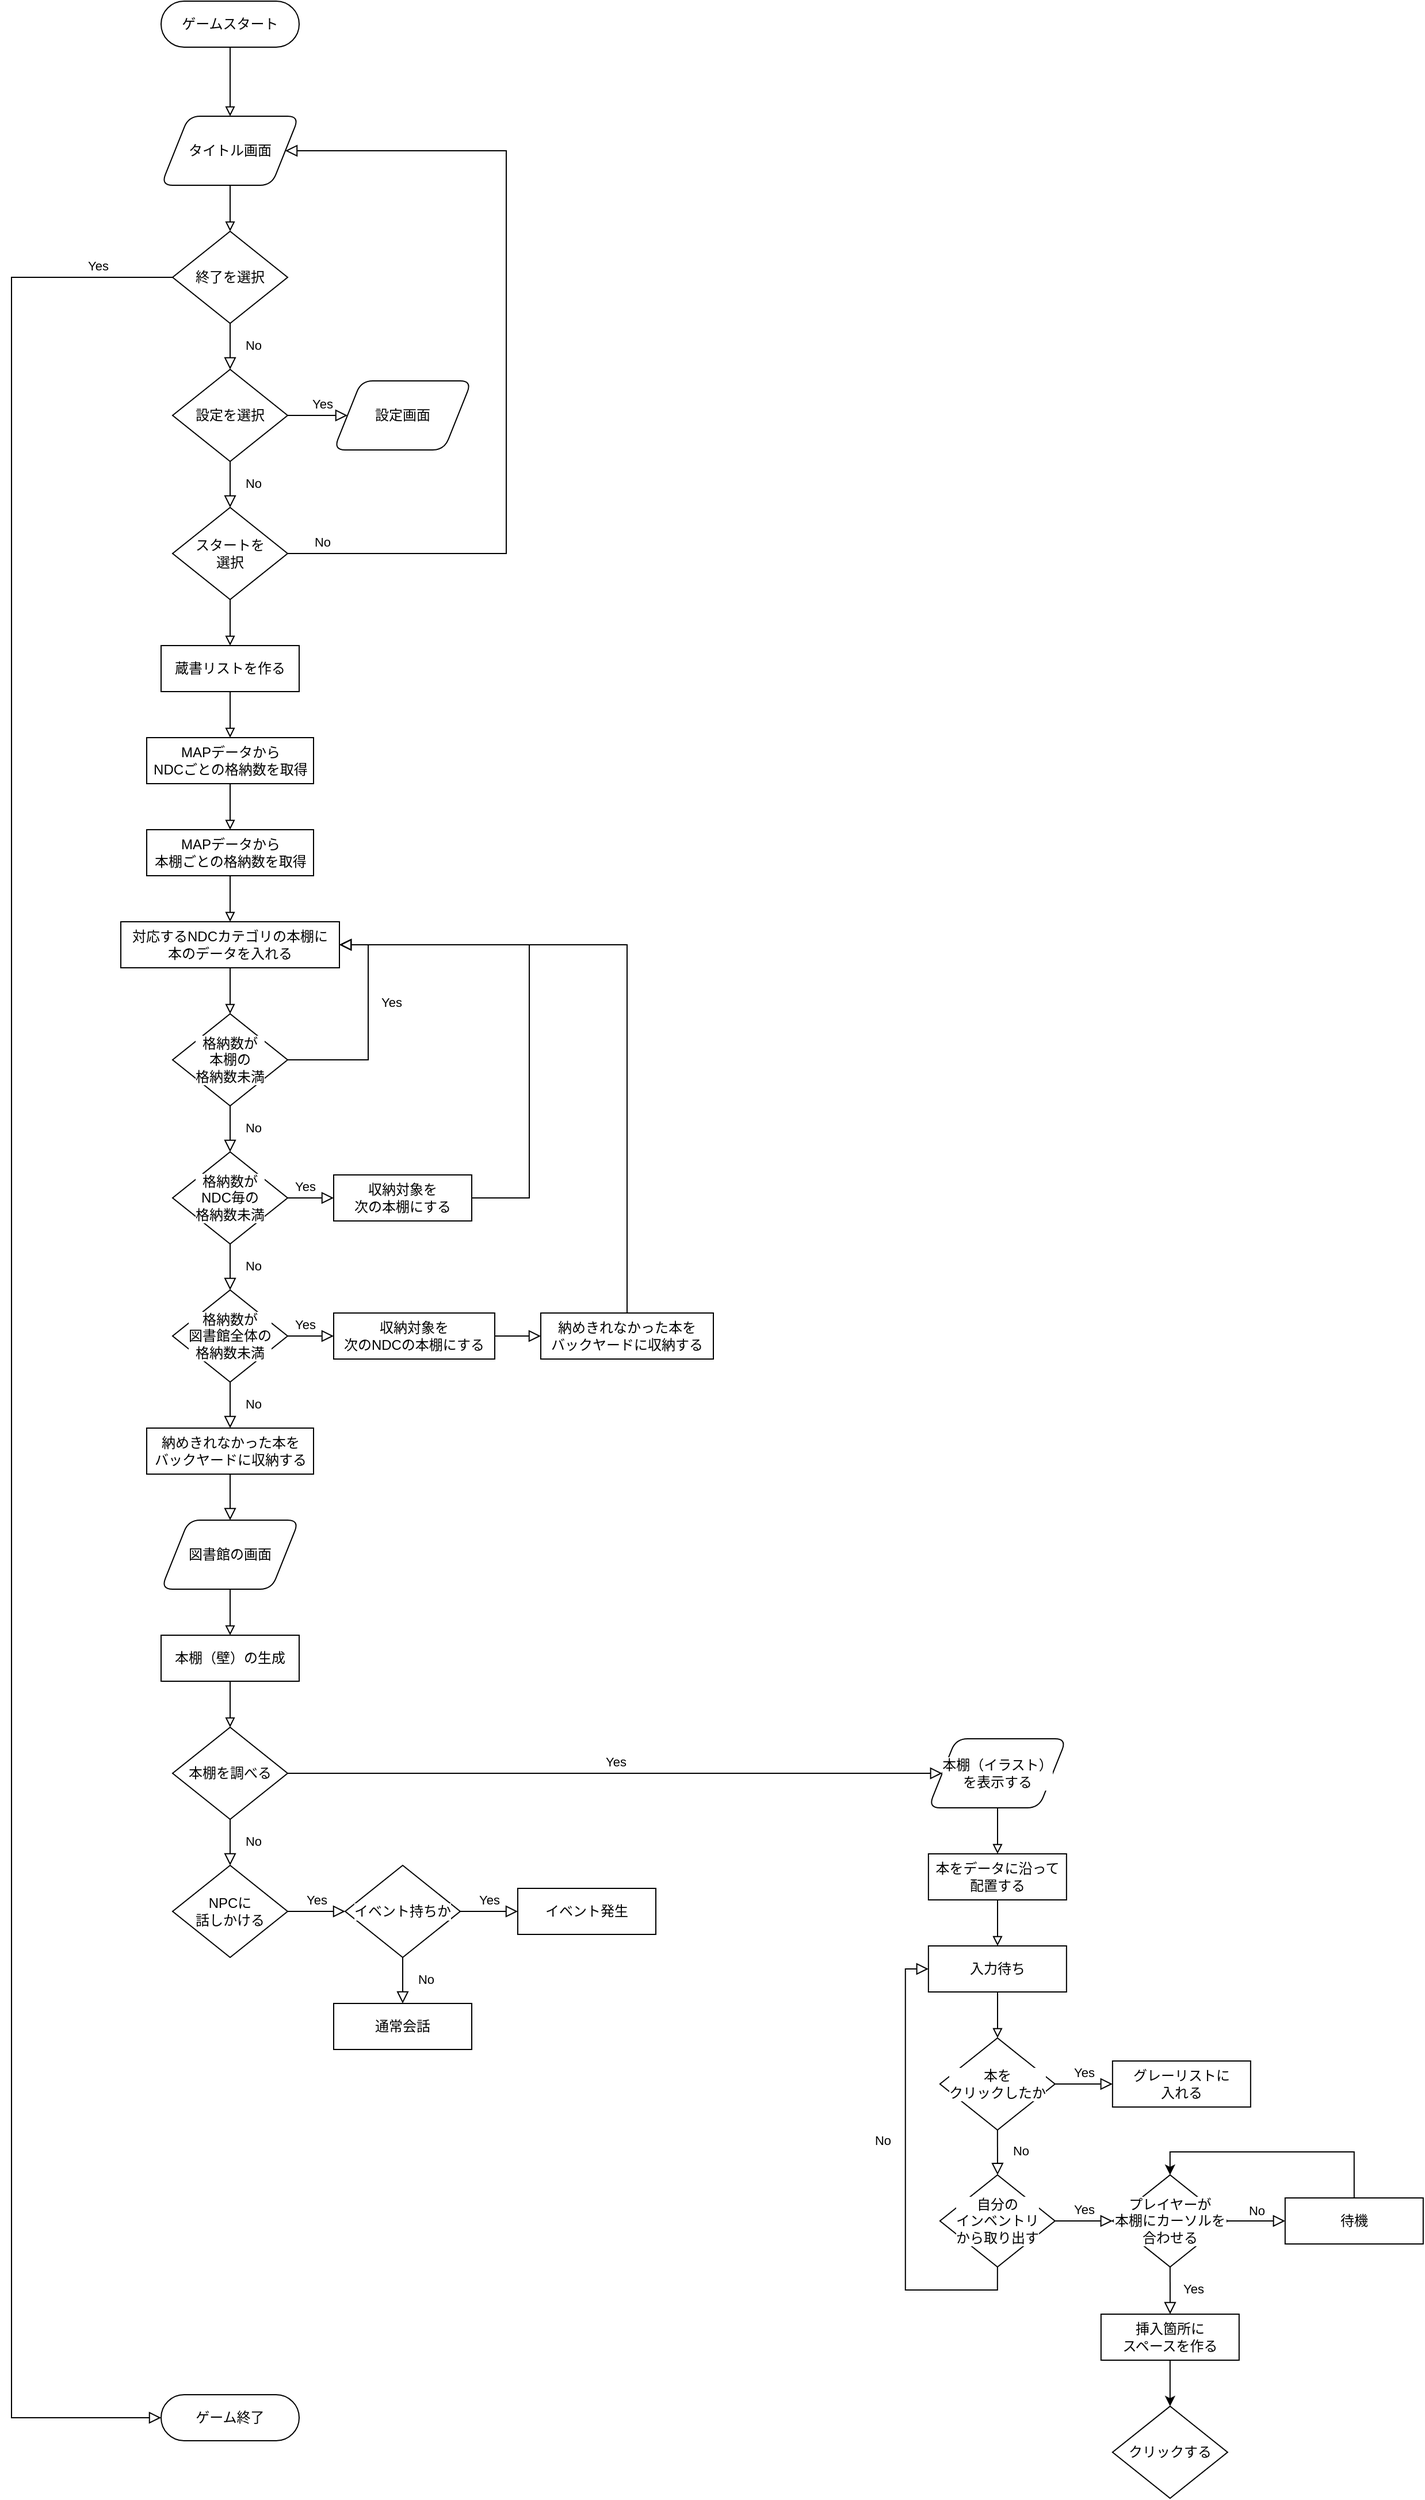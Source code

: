 <mxfile version="28.2.0">
  <diagram id="C5RBs43oDa-KdzZeNtuy" name="Page-1">
    <mxGraphModel grid="1" page="1" gridSize="10" guides="1" tooltips="1" connect="1" arrows="1" fold="1" pageScale="1" pageWidth="827" pageHeight="1169" background="none" math="0" shadow="0">
      <root>
        <mxCell id="WIyWlLk6GJQsqaUBKTNV-0" />
        <mxCell id="WIyWlLk6GJQsqaUBKTNV-1" parent="WIyWlLk6GJQsqaUBKTNV-0" />
        <mxCell id="UCGPzdaPRjbpdUpxFMsG-38" style="edgeStyle=elbowEdgeStyle;shape=connector;rounded=0;orthogonalLoop=1;jettySize=auto;html=1;entryX=0.5;entryY=0;entryDx=0;entryDy=0;strokeColor=default;align=center;verticalAlign=middle;fontFamily=Helvetica;fontSize=12;fontColor=default;labelBackgroundColor=default;endArrow=block;endFill=0;" edge="1" parent="WIyWlLk6GJQsqaUBKTNV-1" source="UCGPzdaPRjbpdUpxFMsG-33" target="UCGPzdaPRjbpdUpxFMsG-37">
          <mxGeometry relative="1" as="geometry" />
        </mxCell>
        <mxCell id="UCGPzdaPRjbpdUpxFMsG-33" value="ゲームスタート" style="html=1;dashed=0;whiteSpace=wrap;shape=mxgraph.dfd.start;rounded=1;strokeColor=default;align=center;verticalAlign=middle;fontFamily=Helvetica;fontSize=12;fontColor=default;fillColor=default;" vertex="1" parent="WIyWlLk6GJQsqaUBKTNV-1">
          <mxGeometry x="180" y="40" width="120" height="40" as="geometry" />
        </mxCell>
        <mxCell id="UCGPzdaPRjbpdUpxFMsG-40" style="edgeStyle=elbowEdgeStyle;shape=connector;rounded=0;orthogonalLoop=1;jettySize=auto;html=1;entryX=0.5;entryY=0;entryDx=0;entryDy=0;strokeColor=default;align=center;verticalAlign=middle;fontFamily=Helvetica;fontSize=12;fontColor=default;labelBackgroundColor=default;endArrow=block;endFill=0;" edge="1" parent="WIyWlLk6GJQsqaUBKTNV-1" source="UCGPzdaPRjbpdUpxFMsG-37" target="UCGPzdaPRjbpdUpxFMsG-39">
          <mxGeometry relative="1" as="geometry" />
        </mxCell>
        <mxCell id="UCGPzdaPRjbpdUpxFMsG-37" value="タイトル画面" style="shape=parallelogram;perimeter=parallelogramPerimeter;whiteSpace=wrap;html=1;dashed=0;rounded=1;strokeColor=default;align=center;verticalAlign=middle;fontFamily=Helvetica;fontSize=12;fontColor=default;fillColor=default;" vertex="1" parent="WIyWlLk6GJQsqaUBKTNV-1">
          <mxGeometry x="180" y="140" width="120" height="60" as="geometry" />
        </mxCell>
        <mxCell id="UCGPzdaPRjbpdUpxFMsG-39" value="終了を選択" style="shape=rhombus;html=1;dashed=0;whiteSpace=wrap;perimeter=rhombusPerimeter;rounded=0;strokeColor=default;align=center;verticalAlign=middle;fontFamily=Helvetica;fontSize=12;fontColor=default;fillColor=default;" vertex="1" parent="WIyWlLk6GJQsqaUBKTNV-1">
          <mxGeometry x="190" y="240" width="100" height="80" as="geometry" />
        </mxCell>
        <mxCell id="UCGPzdaPRjbpdUpxFMsG-46" value="Yes" style="rounded=0;html=1;jettySize=auto;orthogonalLoop=1;fontSize=11;endArrow=block;endFill=0;endSize=8;strokeWidth=1;shadow=0;labelBackgroundColor=none;edgeStyle=elbowEdgeStyle;spacing=0;strokeColor=default;align=center;verticalAlign=middle;fontFamily=Helvetica;fontColor=default;exitX=0;exitY=0.5;exitDx=0;exitDy=0;entryX=0;entryY=0.5;entryDx=0;entryDy=0;entryPerimeter=0;" edge="1" parent="WIyWlLk6GJQsqaUBKTNV-1" source="UCGPzdaPRjbpdUpxFMsG-39" target="UCGPzdaPRjbpdUpxFMsG-47">
          <mxGeometry x="-0.939" y="-10" relative="1" as="geometry">
            <mxPoint as="offset" />
            <mxPoint x="100" y="300" as="sourcePoint" />
            <mxPoint x="100" y="470" as="targetPoint" />
            <Array as="points">
              <mxPoint x="50" y="720" />
            </Array>
          </mxGeometry>
        </mxCell>
        <mxCell id="UCGPzdaPRjbpdUpxFMsG-47" value="ゲーム終了" style="html=1;dashed=0;whiteSpace=wrap;shape=mxgraph.dfd.start;rounded=1;strokeColor=default;align=center;verticalAlign=middle;fontFamily=Helvetica;fontSize=12;fontColor=default;fillColor=default;" vertex="1" parent="WIyWlLk6GJQsqaUBKTNV-1">
          <mxGeometry x="180" y="2120" width="120" height="40" as="geometry" />
        </mxCell>
        <mxCell id="UCGPzdaPRjbpdUpxFMsG-48" value="設定を選択" style="shape=rhombus;html=1;dashed=0;whiteSpace=wrap;perimeter=rhombusPerimeter;rounded=0;strokeColor=default;align=center;verticalAlign=middle;fontFamily=Helvetica;fontSize=12;fontColor=default;fillColor=default;labelBackgroundColor=default;" vertex="1" parent="WIyWlLk6GJQsqaUBKTNV-1">
          <mxGeometry x="190" y="360" width="100" height="80" as="geometry" />
        </mxCell>
        <mxCell id="UCGPzdaPRjbpdUpxFMsG-49" value="No" style="rounded=0;html=1;jettySize=auto;orthogonalLoop=1;fontSize=11;endArrow=block;endFill=0;endSize=8;strokeWidth=1;shadow=0;labelBackgroundColor=none;edgeStyle=elbowEdgeStyle;spacing=0;strokeColor=default;align=center;verticalAlign=middle;fontFamily=Helvetica;fontColor=default;exitX=0.5;exitY=1;exitDx=0;exitDy=0;entryX=0.5;entryY=0;entryDx=0;entryDy=0;" edge="1" parent="WIyWlLk6GJQsqaUBKTNV-1" source="UCGPzdaPRjbpdUpxFMsG-39" target="UCGPzdaPRjbpdUpxFMsG-48">
          <mxGeometry x="-0.059" y="20" relative="1" as="geometry">
            <mxPoint as="offset" />
            <mxPoint x="360" y="310" as="sourcePoint" />
            <mxPoint x="360" y="480" as="targetPoint" />
            <Array as="points">
              <mxPoint x="240" y="340" />
            </Array>
          </mxGeometry>
        </mxCell>
        <mxCell id="UCGPzdaPRjbpdUpxFMsG-50" value="設定画面" style="shape=parallelogram;perimeter=parallelogramPerimeter;whiteSpace=wrap;html=1;dashed=0;rounded=1;strokeColor=default;align=center;verticalAlign=middle;fontFamily=Helvetica;fontSize=12;fontColor=default;fillColor=default;labelBackgroundColor=default;" vertex="1" parent="WIyWlLk6GJQsqaUBKTNV-1">
          <mxGeometry x="330" y="370" width="120" height="60" as="geometry" />
        </mxCell>
        <mxCell id="UCGPzdaPRjbpdUpxFMsG-51" value="Yes" style="rounded=0;html=1;jettySize=auto;orthogonalLoop=1;fontSize=11;endArrow=block;endFill=0;endSize=8;strokeWidth=1;shadow=0;labelBackgroundColor=none;edgeStyle=elbowEdgeStyle;spacing=0;strokeColor=default;align=center;verticalAlign=middle;fontFamily=Helvetica;fontColor=default;exitX=1;exitY=0.5;exitDx=0;exitDy=0;entryX=0;entryY=0.5;entryDx=0;entryDy=0;" edge="1" parent="WIyWlLk6GJQsqaUBKTNV-1" source="UCGPzdaPRjbpdUpxFMsG-48" target="UCGPzdaPRjbpdUpxFMsG-50">
          <mxGeometry x="0.154" y="10" relative="1" as="geometry">
            <mxPoint as="offset" />
            <mxPoint x="360" y="310" as="sourcePoint" />
            <mxPoint x="360" y="480" as="targetPoint" />
            <Array as="points" />
          </mxGeometry>
        </mxCell>
        <mxCell id="dMA6l-um9LlwjnxPnwSW-5" style="edgeStyle=orthogonalEdgeStyle;rounded=0;orthogonalLoop=1;jettySize=auto;html=1;entryX=0.5;entryY=0;entryDx=0;entryDy=0;endArrow=block;endFill=0;" edge="1" parent="WIyWlLk6GJQsqaUBKTNV-1" source="UCGPzdaPRjbpdUpxFMsG-52" target="dMA6l-um9LlwjnxPnwSW-0">
          <mxGeometry relative="1" as="geometry" />
        </mxCell>
        <mxCell id="UCGPzdaPRjbpdUpxFMsG-52" value="スタートを&lt;div&gt;選択&lt;/div&gt;" style="shape=rhombus;html=1;dashed=0;whiteSpace=wrap;perimeter=rhombusPerimeter;rounded=0;strokeColor=default;align=center;verticalAlign=middle;fontFamily=Helvetica;fontSize=12;fontColor=default;fillColor=default;labelBackgroundColor=default;" vertex="1" parent="WIyWlLk6GJQsqaUBKTNV-1">
          <mxGeometry x="190" y="480" width="100" height="80" as="geometry" />
        </mxCell>
        <mxCell id="UCGPzdaPRjbpdUpxFMsG-53" value="No" style="rounded=0;html=1;jettySize=auto;orthogonalLoop=1;fontSize=11;endArrow=block;endFill=0;endSize=8;strokeWidth=1;shadow=0;labelBackgroundColor=none;edgeStyle=elbowEdgeStyle;spacing=0;strokeColor=default;align=center;verticalAlign=middle;fontFamily=Helvetica;fontColor=default;exitX=0.5;exitY=1;exitDx=0;exitDy=0;entryX=0.5;entryY=0;entryDx=0;entryDy=0;" edge="1" parent="WIyWlLk6GJQsqaUBKTNV-1" source="UCGPzdaPRjbpdUpxFMsG-48" target="UCGPzdaPRjbpdUpxFMsG-52">
          <mxGeometry x="-0.059" y="20" relative="1" as="geometry">
            <mxPoint as="offset" />
            <mxPoint x="180" y="480" as="sourcePoint" />
            <mxPoint x="180" y="650" as="targetPoint" />
            <Array as="points">
              <mxPoint x="240" y="460" />
            </Array>
          </mxGeometry>
        </mxCell>
        <mxCell id="UCGPzdaPRjbpdUpxFMsG-54" value="No" style="rounded=0;html=1;jettySize=auto;orthogonalLoop=1;fontSize=11;endArrow=block;endFill=0;endSize=8;strokeWidth=1;shadow=0;labelBackgroundColor=none;edgeStyle=elbowEdgeStyle;spacing=0;strokeColor=default;align=center;verticalAlign=middle;fontFamily=Helvetica;fontColor=default;exitX=1;exitY=0.5;exitDx=0;exitDy=0;entryX=1;entryY=0.5;entryDx=0;entryDy=0;" edge="1" parent="WIyWlLk6GJQsqaUBKTNV-1" source="UCGPzdaPRjbpdUpxFMsG-52" target="UCGPzdaPRjbpdUpxFMsG-37">
          <mxGeometry x="-0.918" y="10" relative="1" as="geometry">
            <mxPoint as="offset" />
            <mxPoint x="413" y="530" as="sourcePoint" />
            <mxPoint x="413" y="700" as="targetPoint" />
            <Array as="points">
              <mxPoint x="480" y="360" />
            </Array>
          </mxGeometry>
        </mxCell>
        <mxCell id="UCGPzdaPRjbpdUpxFMsG-58" style="edgeStyle=elbowEdgeStyle;shape=connector;rounded=0;orthogonalLoop=1;jettySize=auto;html=1;entryX=0.5;entryY=0;entryDx=0;entryDy=0;strokeColor=default;align=center;verticalAlign=middle;fontFamily=Helvetica;fontSize=12;fontColor=default;labelBackgroundColor=default;endArrow=block;endFill=0;" edge="1" parent="WIyWlLk6GJQsqaUBKTNV-1" source="UCGPzdaPRjbpdUpxFMsG-56" target="Vfz-lq0GeKyMY03_MZTZ-3">
          <mxGeometry relative="1" as="geometry">
            <mxPoint x="240" y="1460" as="targetPoint" />
          </mxGeometry>
        </mxCell>
        <mxCell id="UCGPzdaPRjbpdUpxFMsG-56" value="図書館の画面" style="shape=parallelogram;perimeter=parallelogramPerimeter;whiteSpace=wrap;html=1;dashed=0;rounded=1;strokeColor=default;align=center;verticalAlign=middle;fontFamily=Helvetica;fontSize=12;fontColor=default;fillColor=default;labelBackgroundColor=default;" vertex="1" parent="WIyWlLk6GJQsqaUBKTNV-1">
          <mxGeometry x="180" y="1360" width="120" height="60" as="geometry" />
        </mxCell>
        <mxCell id="Vfz-lq0GeKyMY03_MZTZ-5" style="edgeStyle=elbowEdgeStyle;shape=connector;rounded=0;orthogonalLoop=1;jettySize=auto;html=1;strokeColor=default;align=center;verticalAlign=middle;fontFamily=Helvetica;fontSize=11;fontColor=default;labelBackgroundColor=default;endArrow=block;endFill=0;entryX=0.5;entryY=0;entryDx=0;entryDy=0;" edge="1" parent="WIyWlLk6GJQsqaUBKTNV-1" source="Vfz-lq0GeKyMY03_MZTZ-3" target="Vfz-lq0GeKyMY03_MZTZ-16">
          <mxGeometry relative="1" as="geometry">
            <mxPoint x="240" y="1540" as="targetPoint" />
          </mxGeometry>
        </mxCell>
        <mxCell id="Vfz-lq0GeKyMY03_MZTZ-3" value="本棚（壁）の生成" style="html=1;dashed=0;whiteSpace=wrap;rounded=0;strokeColor=default;align=center;verticalAlign=middle;fontFamily=Helvetica;fontSize=12;fontColor=default;fillColor=default;labelBackgroundColor=default;" vertex="1" parent="WIyWlLk6GJQsqaUBKTNV-1">
          <mxGeometry x="180" y="1460" width="120" height="40" as="geometry" />
        </mxCell>
        <mxCell id="Vfz-lq0GeKyMY03_MZTZ-11" value="Yes" style="rounded=0;html=1;jettySize=auto;orthogonalLoop=1;fontSize=11;endArrow=block;endFill=0;endSize=8;strokeWidth=1;shadow=0;labelBackgroundColor=none;edgeStyle=elbowEdgeStyle;spacing=0;strokeColor=default;align=center;verticalAlign=middle;fontFamily=Helvetica;fontColor=default;entryX=0;entryY=0.5;entryDx=0;entryDy=0;exitX=1;exitY=0.5;exitDx=0;exitDy=0;" edge="1" parent="WIyWlLk6GJQsqaUBKTNV-1" source="Vfz-lq0GeKyMY03_MZTZ-16" target="Vfz-lq0GeKyMY03_MZTZ-13">
          <mxGeometry y="10" relative="1" as="geometry">
            <mxPoint as="offset" />
            <mxPoint x="340" y="1590" as="sourcePoint" />
            <mxPoint x="390" y="1590" as="targetPoint" />
            <Array as="points" />
          </mxGeometry>
        </mxCell>
        <mxCell id="Vfz-lq0GeKyMY03_MZTZ-15" style="edgeStyle=elbowEdgeStyle;shape=connector;rounded=0;orthogonalLoop=1;jettySize=auto;html=1;entryX=0.5;entryY=0;entryDx=0;entryDy=0;strokeColor=default;align=center;verticalAlign=middle;fontFamily=Helvetica;fontSize=11;fontColor=default;labelBackgroundColor=default;endArrow=block;endFill=0;" edge="1" parent="WIyWlLk6GJQsqaUBKTNV-1" source="Vfz-lq0GeKyMY03_MZTZ-13" target="Vfz-lq0GeKyMY03_MZTZ-14">
          <mxGeometry relative="1" as="geometry" />
        </mxCell>
        <mxCell id="Vfz-lq0GeKyMY03_MZTZ-13" value="本棚（イラスト）&lt;div&gt;を表示する&lt;/div&gt;" style="shape=parallelogram;perimeter=parallelogramPerimeter;whiteSpace=wrap;html=1;dashed=0;rounded=1;strokeColor=default;align=center;verticalAlign=middle;fontFamily=Helvetica;fontSize=12;fontColor=default;fillColor=default;labelBackgroundColor=default;" vertex="1" parent="WIyWlLk6GJQsqaUBKTNV-1">
          <mxGeometry x="846.93" y="1550" width="120" height="60" as="geometry" />
        </mxCell>
        <mxCell id="Vfz-lq0GeKyMY03_MZTZ-31" style="edgeStyle=elbowEdgeStyle;shape=connector;rounded=0;orthogonalLoop=1;jettySize=auto;html=1;entryX=0.5;entryY=0;entryDx=0;entryDy=0;strokeColor=default;align=center;verticalAlign=middle;fontFamily=Helvetica;fontSize=11;fontColor=default;labelBackgroundColor=default;endArrow=block;endFill=0;" edge="1" parent="WIyWlLk6GJQsqaUBKTNV-1" source="Vfz-lq0GeKyMY03_MZTZ-14" target="Vfz-lq0GeKyMY03_MZTZ-30">
          <mxGeometry relative="1" as="geometry" />
        </mxCell>
        <mxCell id="Vfz-lq0GeKyMY03_MZTZ-14" value="本をデータに沿って&lt;div&gt;配置する&lt;/div&gt;" style="html=1;dashed=0;whiteSpace=wrap;rounded=0;strokeColor=default;align=center;verticalAlign=middle;fontFamily=Helvetica;fontSize=12;fontColor=default;fillColor=default;labelBackgroundColor=default;" vertex="1" parent="WIyWlLk6GJQsqaUBKTNV-1">
          <mxGeometry x="846.93" y="1650" width="120" height="40" as="geometry" />
        </mxCell>
        <mxCell id="Vfz-lq0GeKyMY03_MZTZ-16" value="本棚を調べる" style="shape=rhombus;html=1;dashed=0;whiteSpace=wrap;perimeter=rhombusPerimeter;rounded=0;strokeColor=default;align=center;verticalAlign=middle;fontFamily=Helvetica;fontSize=12;fontColor=default;fillColor=default;labelBackgroundColor=default;" vertex="1" parent="WIyWlLk6GJQsqaUBKTNV-1">
          <mxGeometry x="190" y="1540" width="100" height="80" as="geometry" />
        </mxCell>
        <mxCell id="Vfz-lq0GeKyMY03_MZTZ-22" value="NPCに&lt;div&gt;話しかける&lt;/div&gt;" style="shape=rhombus;html=1;dashed=0;whiteSpace=wrap;perimeter=rhombusPerimeter;rounded=0;strokeColor=default;align=center;verticalAlign=middle;fontFamily=Helvetica;fontSize=12;fontColor=default;fillColor=default;labelBackgroundColor=default;" vertex="1" parent="WIyWlLk6GJQsqaUBKTNV-1">
          <mxGeometry x="190" y="1660" width="100" height="80" as="geometry" />
        </mxCell>
        <mxCell id="Vfz-lq0GeKyMY03_MZTZ-23" value="No" style="rounded=0;html=1;jettySize=auto;orthogonalLoop=1;fontSize=11;endArrow=block;endFill=0;endSize=8;strokeWidth=1;shadow=0;labelBackgroundColor=none;edgeStyle=elbowEdgeStyle;spacing=0;strokeColor=default;align=center;verticalAlign=middle;fontFamily=Helvetica;fontColor=default;exitX=0.5;exitY=1;exitDx=0;exitDy=0;entryX=0.5;entryY=0;entryDx=0;entryDy=0;" edge="1" parent="WIyWlLk6GJQsqaUBKTNV-1" source="Vfz-lq0GeKyMY03_MZTZ-16" target="Vfz-lq0GeKyMY03_MZTZ-22">
          <mxGeometry x="-0.059" y="20" relative="1" as="geometry">
            <mxPoint as="offset" />
            <mxPoint x="280" y="1610" as="sourcePoint" />
            <mxPoint x="280" y="1780" as="targetPoint" />
            <Array as="points">
              <mxPoint x="240" y="1640" />
            </Array>
          </mxGeometry>
        </mxCell>
        <mxCell id="Vfz-lq0GeKyMY03_MZTZ-24" value="イベント持ちか" style="shape=rhombus;html=1;dashed=0;whiteSpace=wrap;perimeter=rhombusPerimeter;rounded=0;strokeColor=default;align=center;verticalAlign=middle;fontFamily=Helvetica;fontSize=12;fontColor=default;fillColor=default;labelBackgroundColor=default;" vertex="1" parent="WIyWlLk6GJQsqaUBKTNV-1">
          <mxGeometry x="340" y="1660" width="100" height="80" as="geometry" />
        </mxCell>
        <mxCell id="Vfz-lq0GeKyMY03_MZTZ-25" value="Yes" style="rounded=0;html=1;jettySize=auto;orthogonalLoop=1;fontSize=11;endArrow=block;endFill=0;endSize=8;strokeWidth=1;shadow=0;labelBackgroundColor=none;edgeStyle=elbowEdgeStyle;spacing=0;strokeColor=default;align=center;verticalAlign=middle;fontFamily=Helvetica;fontColor=default;entryX=0;entryY=0.5;entryDx=0;entryDy=0;exitX=1;exitY=0.5;exitDx=0;exitDy=0;" edge="1" parent="WIyWlLk6GJQsqaUBKTNV-1" source="Vfz-lq0GeKyMY03_MZTZ-22" target="Vfz-lq0GeKyMY03_MZTZ-24">
          <mxGeometry y="10" relative="1" as="geometry">
            <mxPoint as="offset" />
            <mxPoint x="370" y="1700" as="sourcePoint" />
            <mxPoint x="722" y="1700" as="targetPoint" />
            <Array as="points" />
          </mxGeometry>
        </mxCell>
        <mxCell id="Vfz-lq0GeKyMY03_MZTZ-26" value="イベント発生" style="html=1;dashed=0;whiteSpace=wrap;rounded=0;strokeColor=default;align=center;verticalAlign=middle;fontFamily=Helvetica;fontSize=12;fontColor=default;fillColor=default;labelBackgroundColor=default;" vertex="1" parent="WIyWlLk6GJQsqaUBKTNV-1">
          <mxGeometry x="490" y="1680" width="120" height="40" as="geometry" />
        </mxCell>
        <mxCell id="Vfz-lq0GeKyMY03_MZTZ-27" value="Yes" style="rounded=0;html=1;jettySize=auto;orthogonalLoop=1;fontSize=11;endArrow=block;endFill=0;endSize=8;strokeWidth=1;shadow=0;labelBackgroundColor=none;edgeStyle=elbowEdgeStyle;spacing=0;strokeColor=default;align=center;verticalAlign=middle;fontFamily=Helvetica;fontColor=default;entryX=0;entryY=0.5;entryDx=0;entryDy=0;" edge="1" parent="WIyWlLk6GJQsqaUBKTNV-1" source="Vfz-lq0GeKyMY03_MZTZ-24" target="Vfz-lq0GeKyMY03_MZTZ-26">
          <mxGeometry y="10" relative="1" as="geometry">
            <mxPoint as="offset" />
            <mxPoint x="460" y="1890" as="sourcePoint" />
            <mxPoint x="510" y="1890" as="targetPoint" />
            <Array as="points" />
          </mxGeometry>
        </mxCell>
        <mxCell id="Vfz-lq0GeKyMY03_MZTZ-28" value="No" style="rounded=0;html=1;jettySize=auto;orthogonalLoop=1;fontSize=11;endArrow=block;endFill=0;endSize=8;strokeWidth=1;shadow=0;labelBackgroundColor=none;edgeStyle=elbowEdgeStyle;spacing=0;strokeColor=default;align=center;verticalAlign=middle;fontFamily=Helvetica;fontColor=default;exitX=0.5;exitY=1;exitDx=0;exitDy=0;entryX=0.5;entryY=0;entryDx=0;entryDy=0;" edge="1" parent="WIyWlLk6GJQsqaUBKTNV-1" source="Vfz-lq0GeKyMY03_MZTZ-24" target="Vfz-lq0GeKyMY03_MZTZ-29">
          <mxGeometry x="-0.059" y="20" relative="1" as="geometry">
            <mxPoint as="offset" />
            <mxPoint x="600" y="1870" as="sourcePoint" />
            <mxPoint x="600" y="1910" as="targetPoint" />
            <Array as="points" />
          </mxGeometry>
        </mxCell>
        <mxCell id="Vfz-lq0GeKyMY03_MZTZ-29" value="通常会話" style="html=1;dashed=0;whiteSpace=wrap;rounded=0;strokeColor=default;align=center;verticalAlign=middle;fontFamily=Helvetica;fontSize=12;fontColor=default;fillColor=default;labelBackgroundColor=default;" vertex="1" parent="WIyWlLk6GJQsqaUBKTNV-1">
          <mxGeometry x="330" y="1780" width="120" height="40" as="geometry" />
        </mxCell>
        <mxCell id="Vfz-lq0GeKyMY03_MZTZ-33" style="edgeStyle=elbowEdgeStyle;shape=connector;rounded=0;orthogonalLoop=1;jettySize=auto;html=1;entryX=0.5;entryY=0;entryDx=0;entryDy=0;strokeColor=default;align=center;verticalAlign=middle;fontFamily=Helvetica;fontSize=11;fontColor=default;labelBackgroundColor=default;endArrow=block;endFill=0;" edge="1" parent="WIyWlLk6GJQsqaUBKTNV-1" source="Vfz-lq0GeKyMY03_MZTZ-30" target="Vfz-lq0GeKyMY03_MZTZ-32">
          <mxGeometry relative="1" as="geometry" />
        </mxCell>
        <mxCell id="Vfz-lq0GeKyMY03_MZTZ-30" value="入力待ち" style="html=1;dashed=0;whiteSpace=wrap;rounded=0;strokeColor=default;align=center;verticalAlign=middle;fontFamily=Helvetica;fontSize=12;fontColor=default;fillColor=default;labelBackgroundColor=default;" vertex="1" parent="WIyWlLk6GJQsqaUBKTNV-1">
          <mxGeometry x="846.93" y="1730" width="120" height="40" as="geometry" />
        </mxCell>
        <mxCell id="Vfz-lq0GeKyMY03_MZTZ-32" value="本を&lt;div&gt;クリックしたか&lt;/div&gt;" style="shape=rhombus;html=1;dashed=0;whiteSpace=wrap;perimeter=rhombusPerimeter;rounded=0;strokeColor=default;align=center;verticalAlign=middle;fontFamily=Helvetica;fontSize=12;fontColor=default;fillColor=default;labelBackgroundColor=default;" vertex="1" parent="WIyWlLk6GJQsqaUBKTNV-1">
          <mxGeometry x="856.93" y="1810" width="100" height="80" as="geometry" />
        </mxCell>
        <mxCell id="Vfz-lq0GeKyMY03_MZTZ-34" value="Yes" style="rounded=0;html=1;jettySize=auto;orthogonalLoop=1;fontSize=11;endArrow=block;endFill=0;endSize=8;strokeWidth=1;shadow=0;labelBackgroundColor=none;edgeStyle=elbowEdgeStyle;spacing=0;strokeColor=default;align=center;verticalAlign=middle;fontFamily=Helvetica;fontColor=default;exitX=1;exitY=0.5;exitDx=0;exitDy=0;entryX=0;entryY=0.5;entryDx=0;entryDy=0;" edge="1" parent="WIyWlLk6GJQsqaUBKTNV-1" source="Vfz-lq0GeKyMY03_MZTZ-32" target="6JcmAuNUgB5EMldQOZjF-0">
          <mxGeometry y="10" relative="1" as="geometry">
            <mxPoint as="offset" />
            <mxPoint x="966.93" y="1849.5" as="sourcePoint" />
            <mxPoint x="906.93" y="1930" as="targetPoint" />
            <Array as="points" />
          </mxGeometry>
        </mxCell>
        <mxCell id="6JcmAuNUgB5EMldQOZjF-0" value="グレーリストに&lt;div&gt;入れる&lt;/div&gt;" style="html=1;dashed=0;whiteSpace=wrap;rounded=0;strokeColor=default;align=center;verticalAlign=middle;fontFamily=Helvetica;fontSize=12;fontColor=default;fillColor=default;labelBackgroundColor=default;" vertex="1" parent="WIyWlLk6GJQsqaUBKTNV-1">
          <mxGeometry x="1006.93" y="1830" width="120" height="40" as="geometry" />
        </mxCell>
        <mxCell id="6JcmAuNUgB5EMldQOZjF-1" value="自分の&lt;div&gt;インベントリ&lt;/div&gt;&lt;div&gt;から取り出す&lt;/div&gt;" style="shape=rhombus;html=1;dashed=0;whiteSpace=wrap;perimeter=rhombusPerimeter;rounded=0;strokeColor=default;align=center;verticalAlign=middle;fontFamily=Helvetica;fontSize=12;fontColor=default;fillColor=default;labelBackgroundColor=default;" vertex="1" parent="WIyWlLk6GJQsqaUBKTNV-1">
          <mxGeometry x="856.93" y="1929" width="100" height="80" as="geometry" />
        </mxCell>
        <mxCell id="6JcmAuNUgB5EMldQOZjF-2" value="No" style="rounded=0;html=1;jettySize=auto;orthogonalLoop=1;fontSize=11;endArrow=block;endFill=0;endSize=8;strokeWidth=1;shadow=0;labelBackgroundColor=none;edgeStyle=elbowEdgeStyle;spacing=0;strokeColor=default;align=center;verticalAlign=middle;fontFamily=Helvetica;fontColor=default;exitX=0.5;exitY=1;exitDx=0;exitDy=0;" edge="1" parent="WIyWlLk6GJQsqaUBKTNV-1" source="Vfz-lq0GeKyMY03_MZTZ-32" target="6JcmAuNUgB5EMldQOZjF-1">
          <mxGeometry x="-0.059" y="20" relative="1" as="geometry">
            <mxPoint as="offset" />
            <mxPoint x="746.93" y="2010" as="sourcePoint" />
            <mxPoint x="746.93" y="2050" as="targetPoint" />
            <Array as="points" />
          </mxGeometry>
        </mxCell>
        <mxCell id="6JcmAuNUgB5EMldQOZjF-3" value="Yes" style="rounded=0;html=1;jettySize=auto;orthogonalLoop=1;fontSize=11;endArrow=block;endFill=0;endSize=8;strokeWidth=1;shadow=0;labelBackgroundColor=none;edgeStyle=elbowEdgeStyle;spacing=0;strokeColor=default;align=center;verticalAlign=middle;fontFamily=Helvetica;fontColor=default;exitX=1;exitY=0.5;exitDx=0;exitDy=0;entryX=0;entryY=0.5;entryDx=0;entryDy=0;" edge="1" parent="WIyWlLk6GJQsqaUBKTNV-1" source="6JcmAuNUgB5EMldQOZjF-1" target="6JcmAuNUgB5EMldQOZjF-5">
          <mxGeometry y="10" relative="1" as="geometry">
            <mxPoint as="offset" />
            <mxPoint x="1116.93" y="2010" as="sourcePoint" />
            <mxPoint x="1006.93" y="1969" as="targetPoint" />
            <Array as="points" />
          </mxGeometry>
        </mxCell>
        <mxCell id="6JcmAuNUgB5EMldQOZjF-5" value="&lt;span style=&quot;&quot;&gt;プレイヤーが&lt;/span&gt;&lt;div&gt;&lt;span style=&quot;&quot;&gt;本棚にカーソルを合わせる&lt;/span&gt;&lt;/div&gt;" style="shape=rhombus;html=1;dashed=0;whiteSpace=wrap;perimeter=rhombusPerimeter;rounded=0;strokeColor=default;align=center;verticalAlign=middle;fontFamily=Helvetica;fontSize=12;fontColor=default;fillColor=default;labelBackgroundColor=default;" vertex="1" parent="WIyWlLk6GJQsqaUBKTNV-1">
          <mxGeometry x="1006.93" y="1929" width="100" height="80" as="geometry" />
        </mxCell>
        <mxCell id="6JcmAuNUgB5EMldQOZjF-16" style="edgeStyle=orthogonalEdgeStyle;rounded=0;orthogonalLoop=1;jettySize=auto;html=1;entryX=0.5;entryY=0;entryDx=0;entryDy=0;" edge="1" parent="WIyWlLk6GJQsqaUBKTNV-1" source="6JcmAuNUgB5EMldQOZjF-9" target="6JcmAuNUgB5EMldQOZjF-15">
          <mxGeometry relative="1" as="geometry" />
        </mxCell>
        <mxCell id="6JcmAuNUgB5EMldQOZjF-9" value="挿入箇所に&lt;div&gt;スペースを作る&lt;/div&gt;" style="html=1;dashed=0;whiteSpace=wrap;rounded=0;strokeColor=default;align=center;verticalAlign=middle;fontFamily=Helvetica;fontSize=12;fontColor=default;fillColor=default;labelBackgroundColor=default;" vertex="1" parent="WIyWlLk6GJQsqaUBKTNV-1">
          <mxGeometry x="996.93" y="2050" width="120" height="40" as="geometry" />
        </mxCell>
        <mxCell id="6JcmAuNUgB5EMldQOZjF-10" value="Yes" style="rounded=0;html=1;jettySize=auto;orthogonalLoop=1;fontSize=11;endArrow=block;endFill=0;endSize=8;strokeWidth=1;shadow=0;labelBackgroundColor=none;edgeStyle=elbowEdgeStyle;spacing=0;strokeColor=default;align=center;verticalAlign=middle;fontFamily=Helvetica;fontColor=default;exitX=0.5;exitY=1;exitDx=0;exitDy=0;entryX=0.5;entryY=0;entryDx=0;entryDy=0;" edge="1" parent="WIyWlLk6GJQsqaUBKTNV-1" source="6JcmAuNUgB5EMldQOZjF-5" target="6JcmAuNUgB5EMldQOZjF-9">
          <mxGeometry x="-0.059" y="20" relative="1" as="geometry">
            <mxPoint as="offset" />
            <mxPoint x="1056.43" y="2010" as="sourcePoint" />
            <mxPoint x="1056.43" y="2049" as="targetPoint" />
            <Array as="points" />
          </mxGeometry>
        </mxCell>
        <mxCell id="6JcmAuNUgB5EMldQOZjF-11" value="No" style="rounded=0;html=1;jettySize=auto;orthogonalLoop=1;fontSize=11;endArrow=block;endFill=0;endSize=8;strokeWidth=1;shadow=0;labelBackgroundColor=none;edgeStyle=elbowEdgeStyle;spacing=0;strokeColor=default;align=center;verticalAlign=middle;fontFamily=Helvetica;fontColor=default;exitX=1;exitY=0.5;exitDx=0;exitDy=0;entryX=0;entryY=0.5;entryDx=0;entryDy=0;" edge="1" parent="WIyWlLk6GJQsqaUBKTNV-1" source="6JcmAuNUgB5EMldQOZjF-5" target="6JcmAuNUgB5EMldQOZjF-12">
          <mxGeometry y="9" relative="1" as="geometry">
            <mxPoint as="offset" />
            <mxPoint x="1106.93" y="1968.5" as="sourcePoint" />
            <mxPoint x="1156.93" y="1968.5" as="targetPoint" />
            <Array as="points" />
          </mxGeometry>
        </mxCell>
        <mxCell id="6JcmAuNUgB5EMldQOZjF-13" style="edgeStyle=orthogonalEdgeStyle;rounded=0;orthogonalLoop=1;jettySize=auto;html=1;entryX=0.5;entryY=0;entryDx=0;entryDy=0;exitX=0.5;exitY=0;exitDx=0;exitDy=0;" edge="1" parent="WIyWlLk6GJQsqaUBKTNV-1" source="6JcmAuNUgB5EMldQOZjF-12" target="6JcmAuNUgB5EMldQOZjF-5">
          <mxGeometry relative="1" as="geometry">
            <Array as="points">
              <mxPoint x="1216.93" y="1909" />
              <mxPoint x="1056.93" y="1909" />
            </Array>
          </mxGeometry>
        </mxCell>
        <mxCell id="6JcmAuNUgB5EMldQOZjF-12" value="待機" style="html=1;dashed=0;whiteSpace=wrap;rounded=0;strokeColor=default;align=center;verticalAlign=middle;fontFamily=Helvetica;fontSize=12;fontColor=default;fillColor=default;labelBackgroundColor=default;" vertex="1" parent="WIyWlLk6GJQsqaUBKTNV-1">
          <mxGeometry x="1156.93" y="1949" width="120" height="40" as="geometry" />
        </mxCell>
        <mxCell id="6JcmAuNUgB5EMldQOZjF-14" value="No" style="rounded=0;html=1;jettySize=auto;orthogonalLoop=1;fontSize=11;endArrow=block;endFill=0;endSize=8;strokeWidth=1;shadow=0;labelBackgroundColor=none;edgeStyle=orthogonalEdgeStyle;spacing=0;strokeColor=default;align=center;verticalAlign=middle;fontFamily=Helvetica;fontColor=default;exitX=0.5;exitY=1;exitDx=0;exitDy=0;entryX=0;entryY=0.5;entryDx=0;entryDy=0;" edge="1" parent="WIyWlLk6GJQsqaUBKTNV-1" source="6JcmAuNUgB5EMldQOZjF-1" target="Vfz-lq0GeKyMY03_MZTZ-30">
          <mxGeometry x="0.156" y="20" relative="1" as="geometry">
            <mxPoint as="offset" />
            <mxPoint x="1006.93" y="2020" as="sourcePoint" />
            <mxPoint x="726.93" y="2130" as="targetPoint" />
          </mxGeometry>
        </mxCell>
        <mxCell id="6JcmAuNUgB5EMldQOZjF-15" value="クリックする" style="shape=rhombus;html=1;dashed=0;whiteSpace=wrap;perimeter=rhombusPerimeter;rounded=0;strokeColor=default;align=center;verticalAlign=middle;fontFamily=Helvetica;fontSize=12;fontColor=default;fillColor=default;" vertex="1" parent="WIyWlLk6GJQsqaUBKTNV-1">
          <mxGeometry x="1006.93" y="2130" width="100" height="80" as="geometry" />
        </mxCell>
        <mxCell id="dMA6l-um9LlwjnxPnwSW-6" style="edgeStyle=orthogonalEdgeStyle;shape=connector;rounded=0;orthogonalLoop=1;jettySize=auto;html=1;strokeColor=default;align=center;verticalAlign=middle;fontFamily=Helvetica;fontSize=11;fontColor=default;labelBackgroundColor=default;endArrow=block;endFill=0;" edge="1" parent="WIyWlLk6GJQsqaUBKTNV-1" source="dMA6l-um9LlwjnxPnwSW-0" target="dMA6l-um9LlwjnxPnwSW-1">
          <mxGeometry relative="1" as="geometry" />
        </mxCell>
        <mxCell id="dMA6l-um9LlwjnxPnwSW-0" value="蔵書リストを作る" style="html=1;dashed=0;whiteSpace=wrap;rounded=0;strokeColor=default;align=center;verticalAlign=middle;fontFamily=Helvetica;fontSize=12;fontColor=default;fillColor=default;labelBackgroundColor=default;" vertex="1" parent="WIyWlLk6GJQsqaUBKTNV-1">
          <mxGeometry x="180" y="600" width="120" height="40" as="geometry" />
        </mxCell>
        <mxCell id="dMA6l-um9LlwjnxPnwSW-12" style="edgeStyle=orthogonalEdgeStyle;shape=connector;rounded=0;orthogonalLoop=1;jettySize=auto;html=1;strokeColor=default;align=center;verticalAlign=middle;fontFamily=Helvetica;fontSize=11;fontColor=default;labelBackgroundColor=default;endArrow=block;endFill=0;" edge="1" parent="WIyWlLk6GJQsqaUBKTNV-1" source="dMA6l-um9LlwjnxPnwSW-1" target="dMA6l-um9LlwjnxPnwSW-11">
          <mxGeometry relative="1" as="geometry" />
        </mxCell>
        <mxCell id="dMA6l-um9LlwjnxPnwSW-1" value="MAPデータから&lt;div&gt;NDCごとの格納数を取得&lt;/div&gt;" style="html=1;dashed=0;whiteSpace=wrap;rounded=0;strokeColor=default;align=center;verticalAlign=middle;fontFamily=Helvetica;fontSize=12;fontColor=default;fillColor=default;labelBackgroundColor=default;" vertex="1" parent="WIyWlLk6GJQsqaUBKTNV-1">
          <mxGeometry x="167.5" y="680" width="145" height="40" as="geometry" />
        </mxCell>
        <mxCell id="dMA6l-um9LlwjnxPnwSW-15" style="edgeStyle=orthogonalEdgeStyle;shape=connector;rounded=0;orthogonalLoop=1;jettySize=auto;html=1;strokeColor=default;align=center;verticalAlign=middle;fontFamily=Helvetica;fontSize=11;fontColor=default;labelBackgroundColor=default;endArrow=block;endFill=0;" edge="1" parent="WIyWlLk6GJQsqaUBKTNV-1" source="dMA6l-um9LlwjnxPnwSW-2" target="dMA6l-um9LlwjnxPnwSW-14">
          <mxGeometry relative="1" as="geometry" />
        </mxCell>
        <mxCell id="dMA6l-um9LlwjnxPnwSW-2" value="&lt;span style=&quot;background-color: light-dark(#ffffff, var(--ge-dark-color, #121212)); color: light-dark(rgb(0, 0, 0), rgb(255, 255, 255));&quot;&gt;対応するNDCカテゴリの本棚に&lt;/span&gt;&lt;div&gt;&lt;span style=&quot;background-color: light-dark(#ffffff, var(--ge-dark-color, #121212)); color: light-dark(rgb(0, 0, 0), rgb(255, 255, 255));&quot;&gt;本のデータを&lt;/span&gt;&lt;span style=&quot;background-color: light-dark(#ffffff, var(--ge-dark-color, #121212)); color: light-dark(rgb(0, 0, 0), rgb(255, 255, 255));&quot;&gt;入れる&lt;/span&gt;&lt;/div&gt;" style="html=1;dashed=0;whiteSpace=wrap;rounded=0;strokeColor=default;align=center;verticalAlign=middle;fontFamily=Helvetica;fontSize=12;fontColor=default;fillColor=default;labelBackgroundColor=default;" vertex="1" parent="WIyWlLk6GJQsqaUBKTNV-1">
          <mxGeometry x="145" y="840" width="190" height="40" as="geometry" />
        </mxCell>
        <mxCell id="dMA6l-um9LlwjnxPnwSW-4" value="格納数が&lt;div&gt;NDC毎の&lt;/div&gt;&lt;div&gt;格納数未満&lt;/div&gt;" style="shape=rhombus;html=1;dashed=0;whiteSpace=wrap;perimeter=rhombusPerimeter;rounded=0;strokeColor=default;align=center;verticalAlign=middle;fontFamily=Helvetica;fontSize=12;fontColor=default;fillColor=default;labelBackgroundColor=default;" vertex="1" parent="WIyWlLk6GJQsqaUBKTNV-1">
          <mxGeometry x="190" y="1040" width="100" height="80" as="geometry" />
        </mxCell>
        <mxCell id="dMA6l-um9LlwjnxPnwSW-13" style="edgeStyle=orthogonalEdgeStyle;shape=connector;rounded=0;orthogonalLoop=1;jettySize=auto;html=1;strokeColor=default;align=center;verticalAlign=middle;fontFamily=Helvetica;fontSize=11;fontColor=default;labelBackgroundColor=default;endArrow=block;endFill=0;" edge="1" parent="WIyWlLk6GJQsqaUBKTNV-1" source="dMA6l-um9LlwjnxPnwSW-11" target="dMA6l-um9LlwjnxPnwSW-2">
          <mxGeometry relative="1" as="geometry" />
        </mxCell>
        <mxCell id="dMA6l-um9LlwjnxPnwSW-11" value="MAPデータから&lt;div&gt;本棚ごとの格納数を取得&lt;/div&gt;" style="html=1;dashed=0;whiteSpace=wrap;rounded=0;strokeColor=default;align=center;verticalAlign=middle;fontFamily=Helvetica;fontSize=12;fontColor=default;fillColor=default;labelBackgroundColor=default;" vertex="1" parent="WIyWlLk6GJQsqaUBKTNV-1">
          <mxGeometry x="167.5" y="760" width="145" height="40" as="geometry" />
        </mxCell>
        <mxCell id="dMA6l-um9LlwjnxPnwSW-14" value="格納数が&lt;div&gt;本棚の&lt;/div&gt;&lt;div&gt;格納数未満&lt;/div&gt;" style="shape=rhombus;html=1;dashed=0;whiteSpace=wrap;perimeter=rhombusPerimeter;rounded=0;strokeColor=default;align=center;verticalAlign=middle;fontFamily=Helvetica;fontSize=12;fontColor=default;fillColor=default;labelBackgroundColor=default;" vertex="1" parent="WIyWlLk6GJQsqaUBKTNV-1">
          <mxGeometry x="190" y="920" width="100" height="80" as="geometry" />
        </mxCell>
        <mxCell id="dMA6l-um9LlwjnxPnwSW-16" value="Yes" style="rounded=0;html=1;jettySize=auto;orthogonalLoop=1;fontSize=11;endArrow=block;endFill=0;endSize=8;strokeWidth=1;shadow=0;labelBackgroundColor=none;edgeStyle=elbowEdgeStyle;spacing=0;strokeColor=default;align=center;verticalAlign=middle;fontFamily=Helvetica;fontColor=default;exitX=1;exitY=0.5;exitDx=0;exitDy=0;" edge="1" parent="WIyWlLk6GJQsqaUBKTNV-1" source="dMA6l-um9LlwjnxPnwSW-14" target="dMA6l-um9LlwjnxPnwSW-2">
          <mxGeometry x="0.231" y="-20" relative="1" as="geometry">
            <mxPoint as="offset" />
            <mxPoint x="520" y="710" as="sourcePoint" />
            <mxPoint x="520" y="750" as="targetPoint" />
            <Array as="points">
              <mxPoint x="360" y="910" />
            </Array>
          </mxGeometry>
        </mxCell>
        <mxCell id="dMA6l-um9LlwjnxPnwSW-17" value="No" style="rounded=0;html=1;jettySize=auto;orthogonalLoop=1;fontSize=11;endArrow=block;endFill=0;endSize=8;strokeWidth=1;shadow=0;labelBackgroundColor=none;edgeStyle=elbowEdgeStyle;spacing=0;strokeColor=default;align=center;verticalAlign=middle;fontFamily=Helvetica;fontColor=default;" edge="1" parent="WIyWlLk6GJQsqaUBKTNV-1" target="dMA6l-um9LlwjnxPnwSW-4">
          <mxGeometry x="-0.059" y="20" relative="1" as="geometry">
            <mxPoint as="offset" />
            <mxPoint x="240" y="1000" as="sourcePoint" />
            <mxPoint x="240" y="1040" as="targetPoint" />
            <Array as="points">
              <mxPoint x="240" y="1020" />
            </Array>
          </mxGeometry>
        </mxCell>
        <mxCell id="dMA6l-um9LlwjnxPnwSW-18" value="Yes" style="rounded=0;html=1;jettySize=auto;orthogonalLoop=1;fontSize=11;endArrow=block;endFill=0;endSize=8;strokeWidth=1;shadow=0;labelBackgroundColor=none;edgeStyle=elbowEdgeStyle;spacing=0;strokeColor=default;align=center;verticalAlign=middle;fontFamily=Helvetica;fontColor=default;" edge="1" parent="WIyWlLk6GJQsqaUBKTNV-1" source="dMA6l-um9LlwjnxPnwSW-4" target="dMA6l-um9LlwjnxPnwSW-20">
          <mxGeometry x="-0.25" y="10" relative="1" as="geometry">
            <mxPoint as="offset" />
            <mxPoint x="340" y="1080" as="sourcePoint" />
            <mxPoint x="330" y="1080" as="targetPoint" />
            <Array as="points" />
          </mxGeometry>
        </mxCell>
        <mxCell id="dMA6l-um9LlwjnxPnwSW-22" style="edgeStyle=elbowEdgeStyle;shape=connector;rounded=0;orthogonalLoop=1;jettySize=auto;html=1;strokeColor=default;align=center;verticalAlign=middle;fontFamily=Helvetica;fontSize=11;fontColor=default;labelBackgroundColor=none;endArrow=block;endFill=0;shadow=0;strokeWidth=1;spacing=0;endSize=8;" edge="1" parent="WIyWlLk6GJQsqaUBKTNV-1" source="dMA6l-um9LlwjnxPnwSW-20" target="dMA6l-um9LlwjnxPnwSW-2">
          <mxGeometry relative="1" as="geometry">
            <mxPoint x="480" y="840" as="targetPoint" />
            <Array as="points">
              <mxPoint x="500" y="1080" />
              <mxPoint x="500" y="860" />
            </Array>
          </mxGeometry>
        </mxCell>
        <mxCell id="dMA6l-um9LlwjnxPnwSW-20" value="収納対象を&lt;div&gt;次の本棚にする&lt;/div&gt;" style="html=1;dashed=0;whiteSpace=wrap;rounded=0;strokeColor=default;align=center;verticalAlign=middle;fontFamily=Helvetica;fontSize=12;fontColor=default;fillColor=default;labelBackgroundColor=default;" vertex="1" parent="WIyWlLk6GJQsqaUBKTNV-1">
          <mxGeometry x="330" y="1060" width="120" height="40" as="geometry" />
        </mxCell>
        <mxCell id="dMA6l-um9LlwjnxPnwSW-23" value="No" style="rounded=0;html=1;jettySize=auto;orthogonalLoop=1;fontSize=11;endArrow=block;endFill=0;endSize=8;strokeWidth=1;shadow=0;labelBackgroundColor=none;edgeStyle=elbowEdgeStyle;spacing=0;strokeColor=default;align=center;verticalAlign=middle;fontFamily=Helvetica;fontColor=default;exitX=0.5;exitY=1;exitDx=0;exitDy=0;" edge="1" parent="WIyWlLk6GJQsqaUBKTNV-1" source="dMA6l-um9LlwjnxPnwSW-4" target="dMA6l-um9LlwjnxPnwSW-24">
          <mxGeometry x="-0.059" y="20" relative="1" as="geometry">
            <mxPoint as="offset" />
            <mxPoint x="250" y="1180" as="sourcePoint" />
            <mxPoint x="240" y="1160" as="targetPoint" />
            <Array as="points">
              <mxPoint x="240" y="1160" />
            </Array>
          </mxGeometry>
        </mxCell>
        <mxCell id="dMA6l-um9LlwjnxPnwSW-24" value="格納数が&lt;div&gt;&lt;span style=&quot;background-color: light-dark(#ffffff, var(--ge-dark-color, #121212)); color: light-dark(rgb(0, 0, 0), rgb(255, 255, 255));&quot;&gt;図書館全体の&lt;/span&gt;&lt;div&gt;格納数未満&lt;/div&gt;&lt;/div&gt;" style="shape=rhombus;html=1;dashed=0;whiteSpace=wrap;perimeter=rhombusPerimeter;rounded=0;strokeColor=default;align=center;verticalAlign=middle;fontFamily=Helvetica;fontSize=12;fontColor=default;fillColor=default;labelBackgroundColor=default;" vertex="1" parent="WIyWlLk6GJQsqaUBKTNV-1">
          <mxGeometry x="190" y="1160" width="100" height="80" as="geometry" />
        </mxCell>
        <mxCell id="dMA6l-um9LlwjnxPnwSW-25" value="Yes" style="rounded=0;html=1;jettySize=auto;orthogonalLoop=1;fontSize=11;endArrow=block;endFill=0;endSize=8;strokeWidth=1;shadow=0;labelBackgroundColor=none;edgeStyle=elbowEdgeStyle;spacing=0;strokeColor=default;align=center;verticalAlign=middle;fontFamily=Helvetica;fontColor=default;" edge="1" parent="WIyWlLk6GJQsqaUBKTNV-1" source="dMA6l-um9LlwjnxPnwSW-24" target="dMA6l-um9LlwjnxPnwSW-26">
          <mxGeometry x="-0.25" y="10" relative="1" as="geometry">
            <mxPoint as="offset" />
            <mxPoint x="290" y="1199.5" as="sourcePoint" />
            <mxPoint x="330" y="1199.5" as="targetPoint" />
            <Array as="points" />
          </mxGeometry>
        </mxCell>
        <mxCell id="dMA6l-um9LlwjnxPnwSW-29" style="edgeStyle=elbowEdgeStyle;shape=connector;rounded=0;orthogonalLoop=1;jettySize=auto;html=1;shadow=0;strokeColor=default;strokeWidth=1;align=center;verticalAlign=middle;spacing=0;fontFamily=Helvetica;fontSize=11;fontColor=default;labelBackgroundColor=none;endArrow=block;endFill=0;endSize=8;" edge="1" parent="WIyWlLk6GJQsqaUBKTNV-1" source="dMA6l-um9LlwjnxPnwSW-26" target="dMA6l-um9LlwjnxPnwSW-28">
          <mxGeometry relative="1" as="geometry" />
        </mxCell>
        <mxCell id="dMA6l-um9LlwjnxPnwSW-26" value="収納対象を&lt;div&gt;次のNDCの本棚にする&lt;/div&gt;" style="html=1;dashed=0;whiteSpace=wrap;rounded=0;strokeColor=default;align=center;verticalAlign=middle;fontFamily=Helvetica;fontSize=12;fontColor=default;fillColor=default;labelBackgroundColor=default;" vertex="1" parent="WIyWlLk6GJQsqaUBKTNV-1">
          <mxGeometry x="330" y="1180" width="140" height="40" as="geometry" />
        </mxCell>
        <mxCell id="dMA6l-um9LlwjnxPnwSW-33" style="edgeStyle=elbowEdgeStyle;shape=connector;rounded=0;orthogonalLoop=1;jettySize=auto;html=1;shadow=0;strokeColor=default;strokeWidth=1;align=center;verticalAlign=middle;spacing=0;fontFamily=Helvetica;fontSize=11;fontColor=default;labelBackgroundColor=none;endArrow=block;endFill=0;endSize=8;" edge="1" parent="WIyWlLk6GJQsqaUBKTNV-1" source="dMA6l-um9LlwjnxPnwSW-28" target="dMA6l-um9LlwjnxPnwSW-2">
          <mxGeometry relative="1" as="geometry">
            <Array as="points">
              <mxPoint x="585" y="860" />
            </Array>
          </mxGeometry>
        </mxCell>
        <mxCell id="dMA6l-um9LlwjnxPnwSW-28" value="納めきれなかった本を&lt;div&gt;バックヤードに収納する&lt;/div&gt;" style="html=1;dashed=0;whiteSpace=wrap;rounded=0;strokeColor=default;align=center;verticalAlign=middle;fontFamily=Helvetica;fontSize=12;fontColor=default;fillColor=default;labelBackgroundColor=default;" vertex="1" parent="WIyWlLk6GJQsqaUBKTNV-1">
          <mxGeometry x="510" y="1180" width="150" height="40" as="geometry" />
        </mxCell>
        <mxCell id="dMA6l-um9LlwjnxPnwSW-31" value="No" style="rounded=0;html=1;jettySize=auto;orthogonalLoop=1;fontSize=11;endArrow=block;endFill=0;endSize=8;strokeWidth=1;shadow=0;labelBackgroundColor=none;edgeStyle=elbowEdgeStyle;spacing=0;strokeColor=default;align=center;verticalAlign=middle;fontFamily=Helvetica;fontColor=default;" edge="1" parent="WIyWlLk6GJQsqaUBKTNV-1" source="dMA6l-um9LlwjnxPnwSW-24" target="dMA6l-um9LlwjnxPnwSW-32">
          <mxGeometry x="-0.059" y="20" relative="1" as="geometry">
            <mxPoint as="offset" />
            <mxPoint x="239.5" y="1240" as="sourcePoint" />
            <mxPoint x="240" y="1280" as="targetPoint" />
            <Array as="points">
              <mxPoint x="239.5" y="1298" />
            </Array>
          </mxGeometry>
        </mxCell>
        <mxCell id="dMA6l-um9LlwjnxPnwSW-34" style="edgeStyle=elbowEdgeStyle;shape=connector;rounded=0;orthogonalLoop=1;jettySize=auto;html=1;shadow=0;strokeColor=default;strokeWidth=1;align=center;verticalAlign=middle;spacing=0;fontFamily=Helvetica;fontSize=11;fontColor=default;labelBackgroundColor=none;endArrow=block;endFill=0;endSize=8;" edge="1" parent="WIyWlLk6GJQsqaUBKTNV-1" source="dMA6l-um9LlwjnxPnwSW-32" target="UCGPzdaPRjbpdUpxFMsG-56">
          <mxGeometry relative="1" as="geometry" />
        </mxCell>
        <mxCell id="dMA6l-um9LlwjnxPnwSW-32" value="納めきれなかった本を&lt;div&gt;バックヤードに収納する&lt;/div&gt;" style="html=1;dashed=0;whiteSpace=wrap;rounded=0;strokeColor=default;align=center;verticalAlign=middle;fontFamily=Helvetica;fontSize=12;fontColor=default;fillColor=default;labelBackgroundColor=default;" vertex="1" parent="WIyWlLk6GJQsqaUBKTNV-1">
          <mxGeometry x="167.5" y="1280" width="145" height="40" as="geometry" />
        </mxCell>
      </root>
    </mxGraphModel>
  </diagram>
</mxfile>
